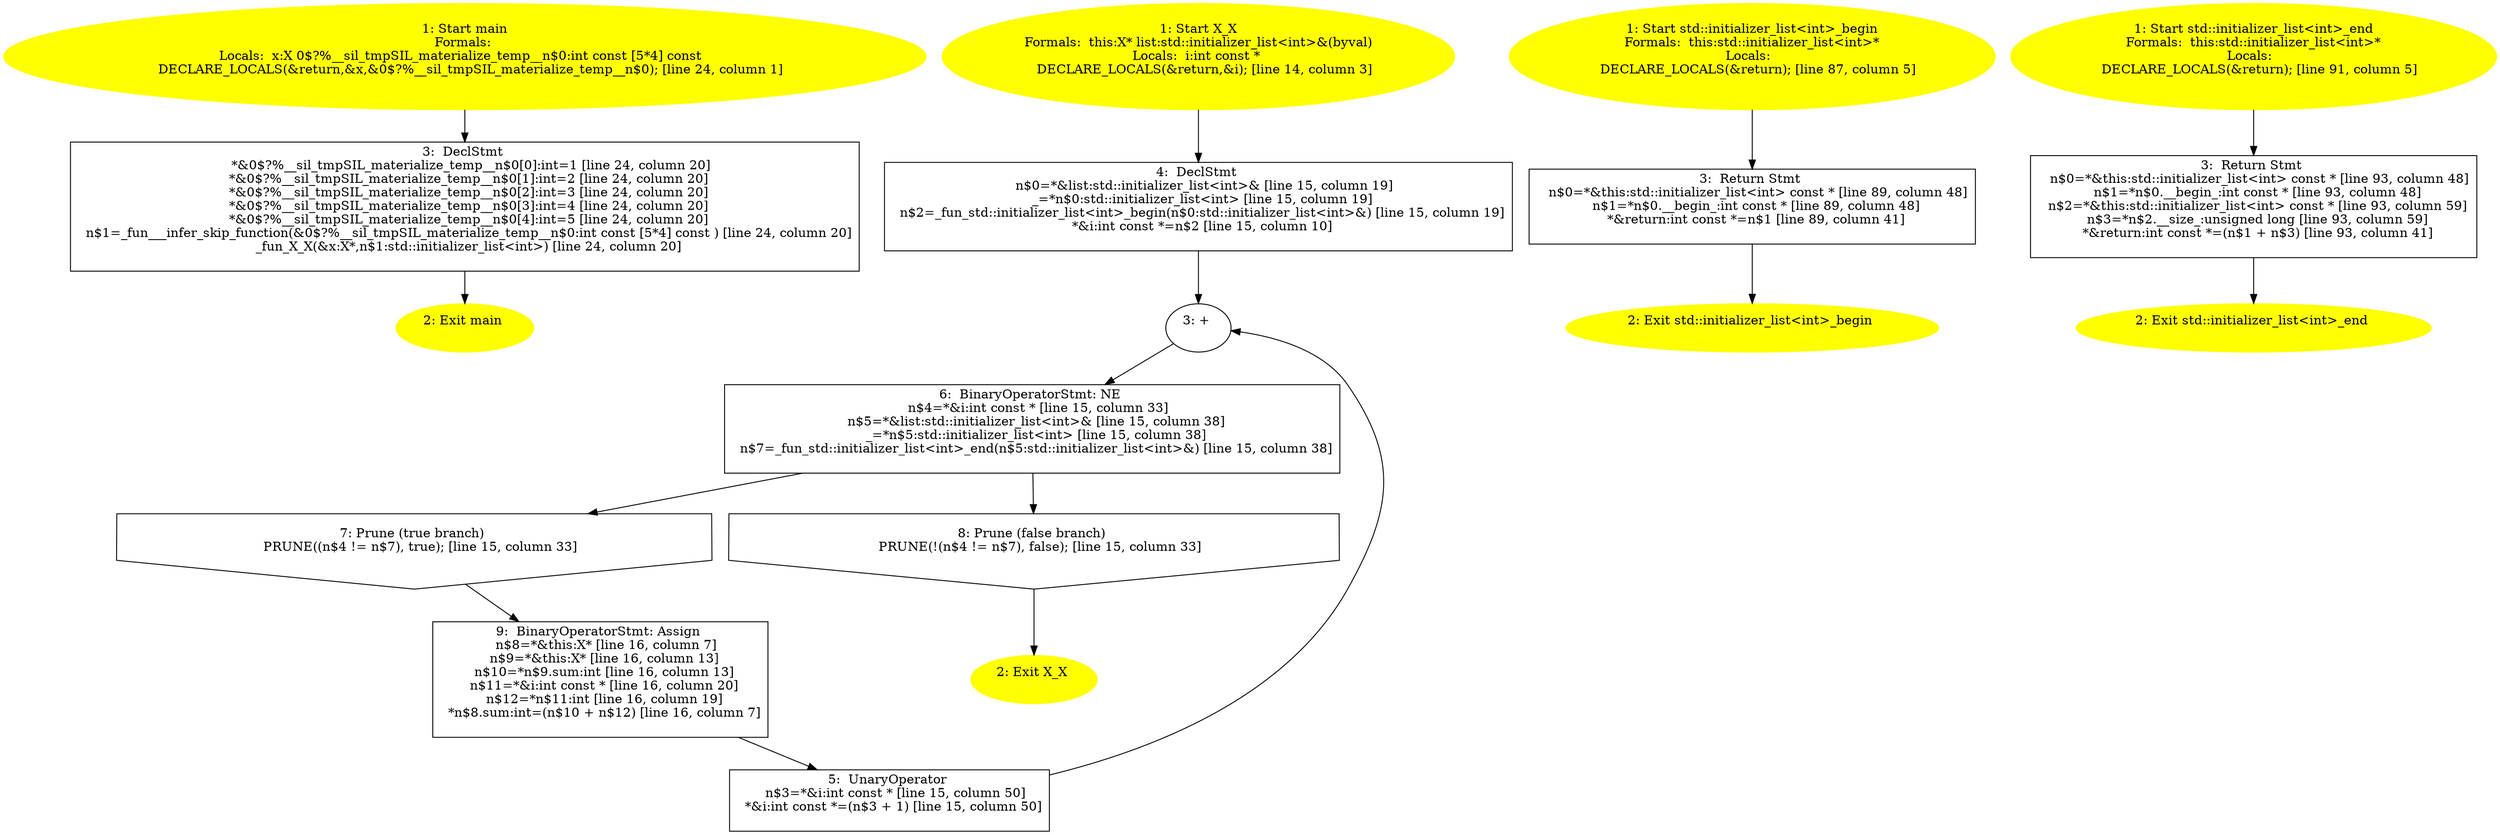 /* @generated */
digraph cfg {
"main.fad58de7366495db4650cfefac2fcd61_1" [label="1: Start main\nFormals: \nLocals:  x:X 0$?%__sil_tmpSIL_materialize_temp__n$0:int const [5*4] const  \n   DECLARE_LOCALS(&return,&x,&0$?%__sil_tmpSIL_materialize_temp__n$0); [line 24, column 1]\n " color=yellow style=filled]
	

	 "main.fad58de7366495db4650cfefac2fcd61_1" -> "main.fad58de7366495db4650cfefac2fcd61_3" ;
"main.fad58de7366495db4650cfefac2fcd61_2" [label="2: Exit main \n  " color=yellow style=filled]
	

"main.fad58de7366495db4650cfefac2fcd61_3" [label="3:  DeclStmt \n   *&0$?%__sil_tmpSIL_materialize_temp__n$0[0]:int=1 [line 24, column 20]\n  *&0$?%__sil_tmpSIL_materialize_temp__n$0[1]:int=2 [line 24, column 20]\n  *&0$?%__sil_tmpSIL_materialize_temp__n$0[2]:int=3 [line 24, column 20]\n  *&0$?%__sil_tmpSIL_materialize_temp__n$0[3]:int=4 [line 24, column 20]\n  *&0$?%__sil_tmpSIL_materialize_temp__n$0[4]:int=5 [line 24, column 20]\n  n$1=_fun___infer_skip_function(&0$?%__sil_tmpSIL_materialize_temp__n$0:int const [5*4] const ) [line 24, column 20]\n  _fun_X_X(&x:X*,n$1:std::initializer_list<int>) [line 24, column 20]\n " shape="box"]
	

	 "main.fad58de7366495db4650cfefac2fcd61_3" -> "main.fad58de7366495db4650cfefac2fcd61_2" ;
"X#X#{15236476731743367432}.ce83f097b510e48ce3d42aa5df1bb3be_1" [label="1: Start X_X\nFormals:  this:X* list:std::initializer_list<int>&(byval)\nLocals:  i:int const * \n   DECLARE_LOCALS(&return,&i); [line 14, column 3]\n " color=yellow style=filled]
	

	 "X#X#{15236476731743367432}.ce83f097b510e48ce3d42aa5df1bb3be_1" -> "X#X#{15236476731743367432}.ce83f097b510e48ce3d42aa5df1bb3be_4" ;
"X#X#{15236476731743367432}.ce83f097b510e48ce3d42aa5df1bb3be_2" [label="2: Exit X_X \n  " color=yellow style=filled]
	

"X#X#{15236476731743367432}.ce83f097b510e48ce3d42aa5df1bb3be_3" [label="3: + \n  " ]
	

	 "X#X#{15236476731743367432}.ce83f097b510e48ce3d42aa5df1bb3be_3" -> "X#X#{15236476731743367432}.ce83f097b510e48ce3d42aa5df1bb3be_6" ;
"X#X#{15236476731743367432}.ce83f097b510e48ce3d42aa5df1bb3be_4" [label="4:  DeclStmt \n   n$0=*&list:std::initializer_list<int>& [line 15, column 19]\n  _=*n$0:std::initializer_list<int> [line 15, column 19]\n  n$2=_fun_std::initializer_list<int>_begin(n$0:std::initializer_list<int>&) [line 15, column 19]\n  *&i:int const *=n$2 [line 15, column 10]\n " shape="box"]
	

	 "X#X#{15236476731743367432}.ce83f097b510e48ce3d42aa5df1bb3be_4" -> "X#X#{15236476731743367432}.ce83f097b510e48ce3d42aa5df1bb3be_3" ;
"X#X#{15236476731743367432}.ce83f097b510e48ce3d42aa5df1bb3be_5" [label="5:  UnaryOperator \n   n$3=*&i:int const * [line 15, column 50]\n  *&i:int const *=(n$3 + 1) [line 15, column 50]\n " shape="box"]
	

	 "X#X#{15236476731743367432}.ce83f097b510e48ce3d42aa5df1bb3be_5" -> "X#X#{15236476731743367432}.ce83f097b510e48ce3d42aa5df1bb3be_3" ;
"X#X#{15236476731743367432}.ce83f097b510e48ce3d42aa5df1bb3be_6" [label="6:  BinaryOperatorStmt: NE \n   n$4=*&i:int const * [line 15, column 33]\n  n$5=*&list:std::initializer_list<int>& [line 15, column 38]\n  _=*n$5:std::initializer_list<int> [line 15, column 38]\n  n$7=_fun_std::initializer_list<int>_end(n$5:std::initializer_list<int>&) [line 15, column 38]\n " shape="box"]
	

	 "X#X#{15236476731743367432}.ce83f097b510e48ce3d42aa5df1bb3be_6" -> "X#X#{15236476731743367432}.ce83f097b510e48ce3d42aa5df1bb3be_7" ;
	 "X#X#{15236476731743367432}.ce83f097b510e48ce3d42aa5df1bb3be_6" -> "X#X#{15236476731743367432}.ce83f097b510e48ce3d42aa5df1bb3be_8" ;
"X#X#{15236476731743367432}.ce83f097b510e48ce3d42aa5df1bb3be_7" [label="7: Prune (true branch) \n   PRUNE((n$4 != n$7), true); [line 15, column 33]\n " shape="invhouse"]
	

	 "X#X#{15236476731743367432}.ce83f097b510e48ce3d42aa5df1bb3be_7" -> "X#X#{15236476731743367432}.ce83f097b510e48ce3d42aa5df1bb3be_9" ;
"X#X#{15236476731743367432}.ce83f097b510e48ce3d42aa5df1bb3be_8" [label="8: Prune (false branch) \n   PRUNE(!(n$4 != n$7), false); [line 15, column 33]\n " shape="invhouse"]
	

	 "X#X#{15236476731743367432}.ce83f097b510e48ce3d42aa5df1bb3be_8" -> "X#X#{15236476731743367432}.ce83f097b510e48ce3d42aa5df1bb3be_2" ;
"X#X#{15236476731743367432}.ce83f097b510e48ce3d42aa5df1bb3be_9" [label="9:  BinaryOperatorStmt: Assign \n   n$8=*&this:X* [line 16, column 7]\n  n$9=*&this:X* [line 16, column 13]\n  n$10=*n$9.sum:int [line 16, column 13]\n  n$11=*&i:int const * [line 16, column 20]\n  n$12=*n$11:int [line 16, column 19]\n  *n$8.sum:int=(n$10 + n$12) [line 16, column 7]\n " shape="box"]
	

	 "X#X#{15236476731743367432}.ce83f097b510e48ce3d42aa5df1bb3be_9" -> "X#X#{15236476731743367432}.ce83f097b510e48ce3d42aa5df1bb3be_5" ;
"begin#initializer_list<int>#std#(13723715755918736548).65e91b39b4a18334df4ab6fcebc9626c_1" [label="1: Start std::initializer_list<int>_begin\nFormals:  this:std::initializer_list<int>*\nLocals:  \n   DECLARE_LOCALS(&return); [line 87, column 5]\n " color=yellow style=filled]
	

	 "begin#initializer_list<int>#std#(13723715755918736548).65e91b39b4a18334df4ab6fcebc9626c_1" -> "begin#initializer_list<int>#std#(13723715755918736548).65e91b39b4a18334df4ab6fcebc9626c_3" ;
"begin#initializer_list<int>#std#(13723715755918736548).65e91b39b4a18334df4ab6fcebc9626c_2" [label="2: Exit std::initializer_list<int>_begin \n  " color=yellow style=filled]
	

"begin#initializer_list<int>#std#(13723715755918736548).65e91b39b4a18334df4ab6fcebc9626c_3" [label="3:  Return Stmt \n   n$0=*&this:std::initializer_list<int> const * [line 89, column 48]\n  n$1=*n$0.__begin_:int const * [line 89, column 48]\n  *&return:int const *=n$1 [line 89, column 41]\n " shape="box"]
	

	 "begin#initializer_list<int>#std#(13723715755918736548).65e91b39b4a18334df4ab6fcebc9626c_3" -> "begin#initializer_list<int>#std#(13723715755918736548).65e91b39b4a18334df4ab6fcebc9626c_2" ;
"end#initializer_list<int>#std#(17457336561148167662).71ab51b73def3fc4c022ec4075346bdb_1" [label="1: Start std::initializer_list<int>_end\nFormals:  this:std::initializer_list<int>*\nLocals:  \n   DECLARE_LOCALS(&return); [line 91, column 5]\n " color=yellow style=filled]
	

	 "end#initializer_list<int>#std#(17457336561148167662).71ab51b73def3fc4c022ec4075346bdb_1" -> "end#initializer_list<int>#std#(17457336561148167662).71ab51b73def3fc4c022ec4075346bdb_3" ;
"end#initializer_list<int>#std#(17457336561148167662).71ab51b73def3fc4c022ec4075346bdb_2" [label="2: Exit std::initializer_list<int>_end \n  " color=yellow style=filled]
	

"end#initializer_list<int>#std#(17457336561148167662).71ab51b73def3fc4c022ec4075346bdb_3" [label="3:  Return Stmt \n   n$0=*&this:std::initializer_list<int> const * [line 93, column 48]\n  n$1=*n$0.__begin_:int const * [line 93, column 48]\n  n$2=*&this:std::initializer_list<int> const * [line 93, column 59]\n  n$3=*n$2.__size_:unsigned long [line 93, column 59]\n  *&return:int const *=(n$1 + n$3) [line 93, column 41]\n " shape="box"]
	

	 "end#initializer_list<int>#std#(17457336561148167662).71ab51b73def3fc4c022ec4075346bdb_3" -> "end#initializer_list<int>#std#(17457336561148167662).71ab51b73def3fc4c022ec4075346bdb_2" ;
}
